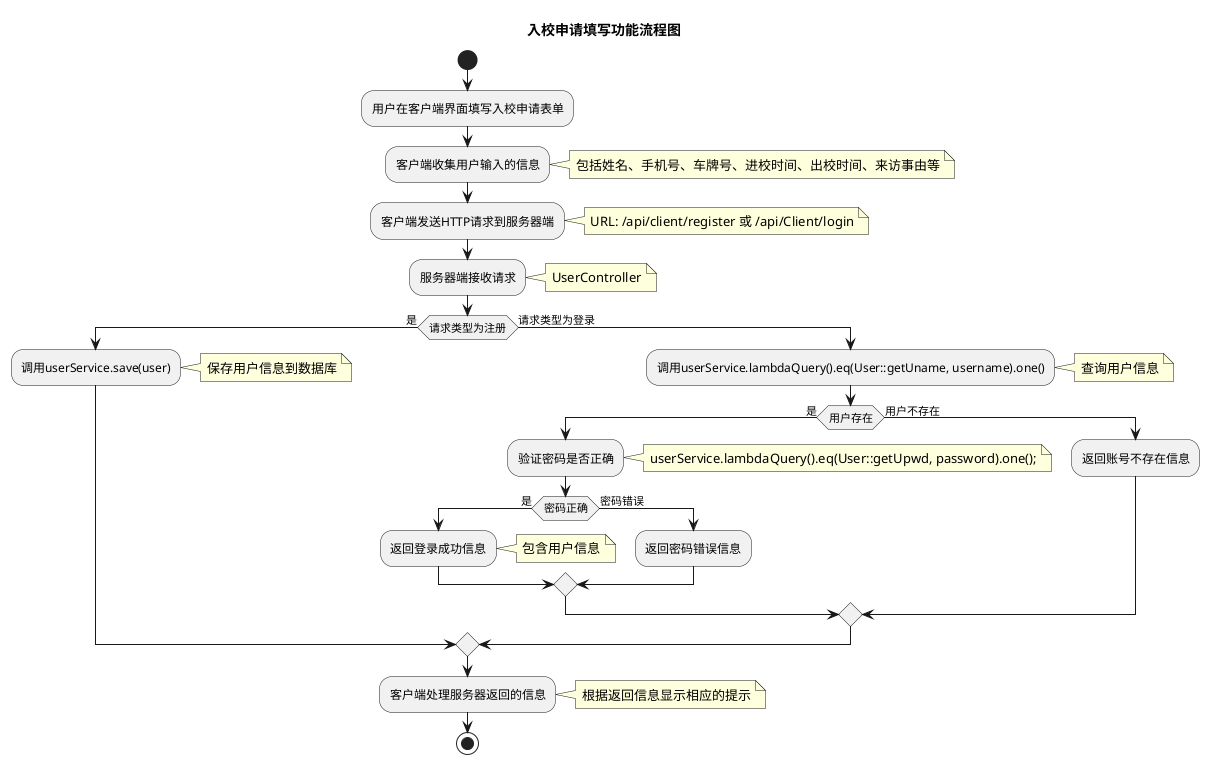@startuml

title 入校申请填写功能流程图

start

:用户在客户端界面填写入校申请表单;

:客户端收集用户输入的信息;
note right: 包括姓名、手机号、车牌号、进校时间、出校时间、来访事由等

:客户端发送HTTP请求到服务器端;
note right: URL: /api/client/register 或 /api/Client/login

:服务器端接收请求;
note right: UserController

if (请求类型为注册) then (是)
  :调用userService.save(user);
  note right: 保存用户信息到数据库
else (请求类型为登录)
  :调用userService.lambdaQuery().eq(User::getUname, username).one();
  note right: 查询用户信息
  if (用户存在) then (是)
    :验证密码是否正确;
    note right: userService.lambdaQuery().eq(User::getUpwd, password).one();
    if (密码正确) then (是)
      :返回登录成功信息;
      note right: 包含用户信息
    else (密码错误)
      :返回密码错误信息;
    endif
  else (用户不存在)
    :返回账号不存在信息;
  endif
endif

:客户端处理服务器返回的信息;
note right: 根据返回信息显示相应的提示

stop

@enduml
